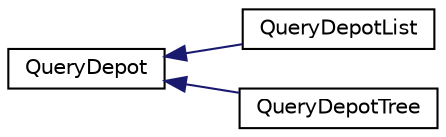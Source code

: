 digraph G
{
  edge [fontname="Helvetica",fontsize="10",labelfontname="Helvetica",labelfontsize="10"];
  node [fontname="Helvetica",fontsize="10",shape=record];
  rankdir="LR";
  Node1 [label="QueryDepot",height=0.2,width=0.4,color="black", fillcolor="white", style="filled",URL="$d4/df5/interfaceQueryDepot.html"];
  Node1 -> Node2 [dir="back",color="midnightblue",fontsize="10",style="solid",fontname="Helvetica"];
  Node2 [label="QueryDepotList",height=0.2,width=0.4,color="black", fillcolor="white", style="filled",URL="$d1/dbb/classQueryDepotList.html"];
  Node1 -> Node3 [dir="back",color="midnightblue",fontsize="10",style="solid",fontname="Helvetica"];
  Node3 [label="QueryDepotTree",height=0.2,width=0.4,color="black", fillcolor="white", style="filled",URL="$dc/d28/classQueryDepotTree.html"];
}
